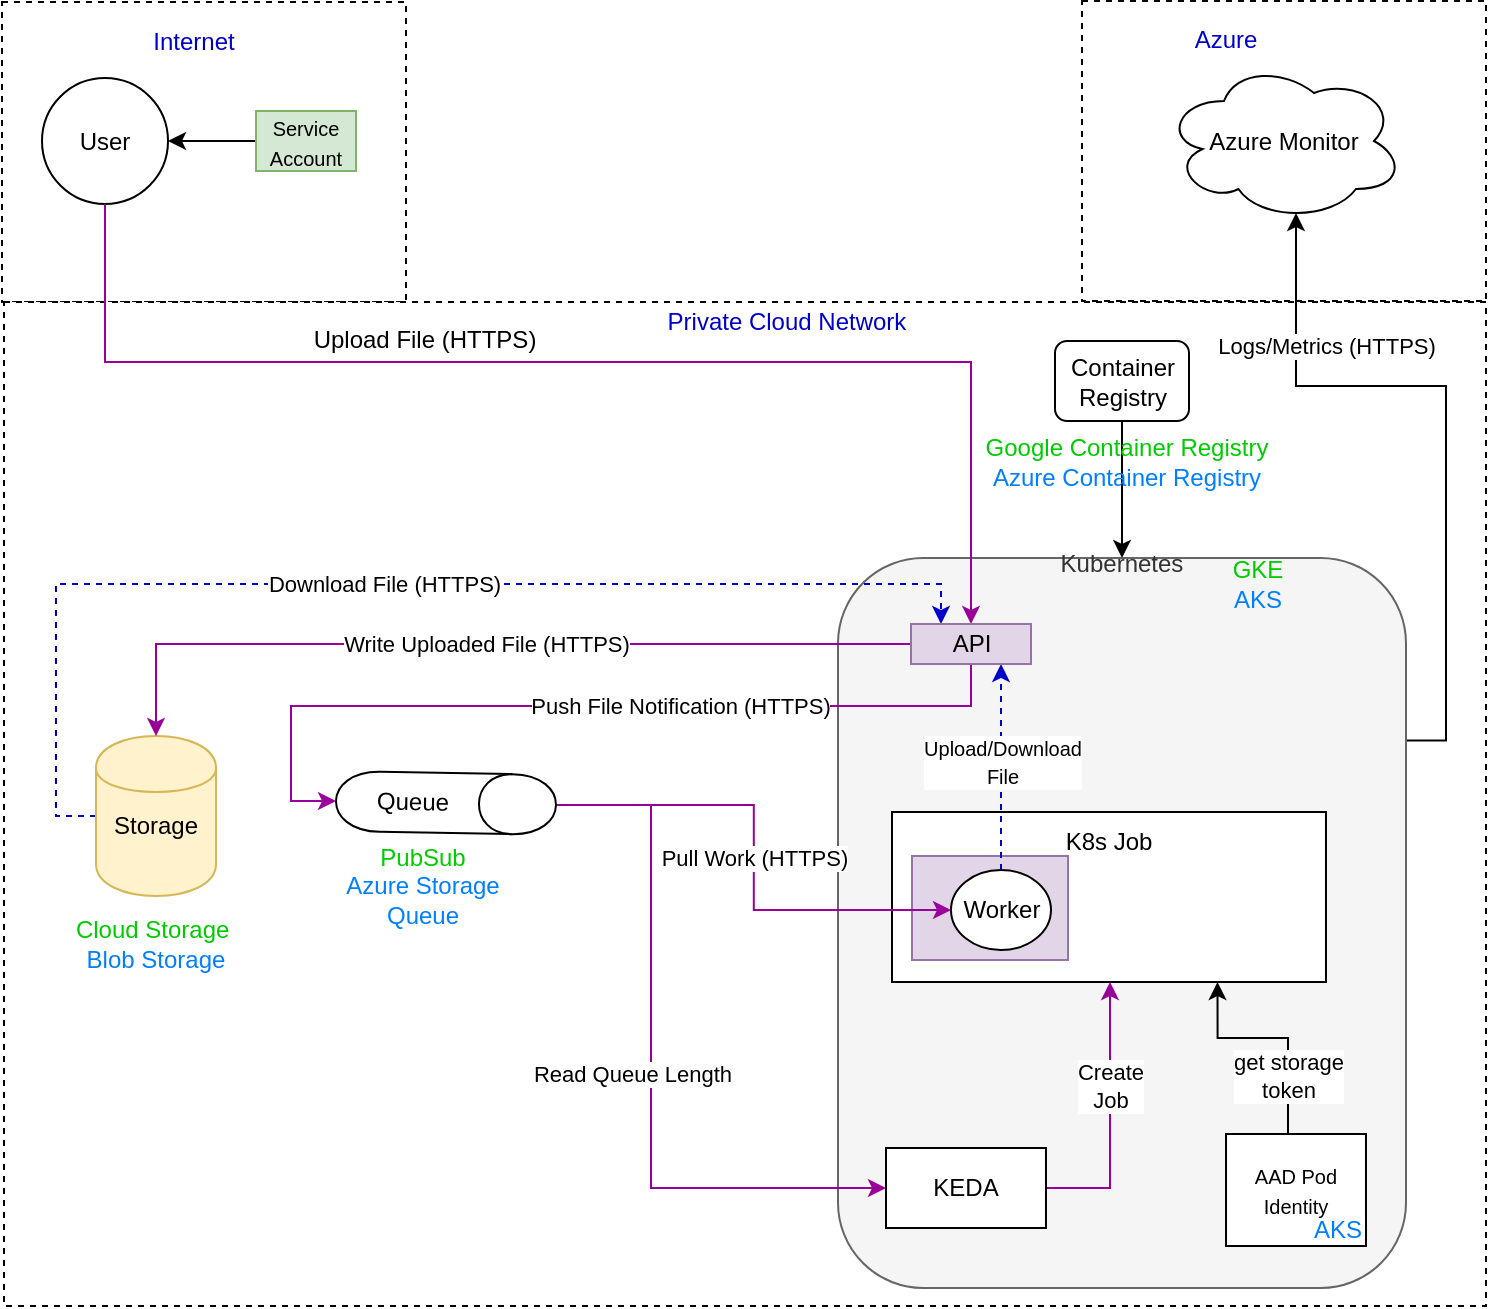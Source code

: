 <mxfile version="11.3.0" type="device" pages="1"><diagram id="Eou4BZsW9Q9KjE_D1cqT" name="Page-1"><mxGraphModel dx="1942" dy="839" grid="1" gridSize="10" guides="1" tooltips="1" connect="1" arrows="1" fold="1" page="1" pageScale="1" pageWidth="850" pageHeight="1100" math="0" shadow="0"><root><mxCell id="0"/><mxCell id="1" parent="0"/><mxCell id="P0syWhzo7_AgOgPJ0Sw0-3" value="" style="rounded=0;whiteSpace=wrap;html=1;dashed=1;" vertex="1" parent="1"><mxGeometry x="-242" y="87.5" width="202" height="150" as="geometry"/></mxCell><mxCell id="0gZyRiX11MoOjf3WMqE5-27" value="" style="rounded=0;whiteSpace=wrap;html=1;dashed=1;" parent="1" vertex="1"><mxGeometry x="-782" y="88" width="202" height="150" as="geometry"/></mxCell><mxCell id="0gZyRiX11MoOjf3WMqE5-21" value="" style="rounded=0;whiteSpace=wrap;html=1;dashed=1;" parent="1" vertex="1"><mxGeometry x="-781" y="238" width="741" height="502" as="geometry"/></mxCell><mxCell id="CMlSY3PGMXbs_az2_jfz-42" value="Logs/Metrics (HTTPS)" style="edgeStyle=orthogonalEdgeStyle;rounded=0;orthogonalLoop=1;jettySize=auto;html=1;exitX=1;exitY=0.25;exitDx=0;exitDy=0;entryX=0.55;entryY=0.95;entryDx=0;entryDy=0;entryPerimeter=0;startArrow=none;startFill=0;endArrow=classic;endFill=1;strokeColor=#000000;" parent="1" source="CMlSY3PGMXbs_az2_jfz-7" target="CMlSY3PGMXbs_az2_jfz-41" edge="1"><mxGeometry x="0.631" y="-15" relative="1" as="geometry"><Array as="points"><mxPoint x="-60" y="457"/><mxPoint x="-60" y="280"/><mxPoint x="-135" y="280"/></Array><mxPoint as="offset"/></mxGeometry></mxCell><mxCell id="CMlSY3PGMXbs_az2_jfz-7" value="Kubernetes&lt;br&gt;&lt;br&gt;&lt;br&gt;&lt;br&gt;&lt;br&gt;&lt;br&gt;&lt;br&gt;&lt;br&gt;&lt;br&gt;&lt;br&gt;&lt;br&gt;&lt;br&gt;&lt;br&gt;&lt;br&gt;&lt;br&gt;&lt;br&gt;&lt;br&gt;&lt;br&gt;&lt;br&gt;&lt;br&gt;&lt;br&gt;&lt;br&gt;&lt;br&gt;&lt;br&gt;&lt;br&gt;&lt;br&gt;" style="rounded=1;whiteSpace=wrap;html=1;fillColor=#f5f5f5;strokeColor=#666666;fontColor=#333333;" parent="1" vertex="1"><mxGeometry x="-364" y="366" width="284" height="365" as="geometry"/></mxCell><mxCell id="CMlSY3PGMXbs_az2_jfz-8" value="K8s Job&lt;br&gt;&lt;br&gt;&lt;br&gt;&lt;br&gt;&lt;br&gt;" style="rounded=0;whiteSpace=wrap;html=1;" parent="1" vertex="1"><mxGeometry x="-337" y="493" width="217" height="85" as="geometry"/></mxCell><mxCell id="CMlSY3PGMXbs_az2_jfz-28" value="" style="rounded=0;whiteSpace=wrap;html=1;fillColor=#e1d5e7;strokeColor=#9673a6;" parent="1" vertex="1"><mxGeometry x="-327" y="515" width="78" height="52" as="geometry"/></mxCell><mxCell id="99ciawXyu_Ncp-6uBQQe-16" value="Download File (HTTPS)" style="edgeStyle=orthogonalEdgeStyle;rounded=0;orthogonalLoop=1;jettySize=auto;html=1;exitX=0;exitY=0.5;exitDx=0;exitDy=0;entryX=0.25;entryY=0;entryDx=0;entryDy=0;strokeColor=#0000CC;dashed=1;" parent="1" source="CMlSY3PGMXbs_az2_jfz-1" target="99ciawXyu_Ncp-6uBQQe-10" edge="1"><mxGeometry relative="1" as="geometry"/></mxCell><mxCell id="CMlSY3PGMXbs_az2_jfz-1" value="Storage&lt;br&gt;&lt;br&gt;" style="shape=cylinder;whiteSpace=wrap;html=1;boundedLbl=1;backgroundOutline=1;fillColor=#fff2cc;strokeColor=#d6b656;" parent="1" vertex="1"><mxGeometry x="-735" y="455" width="60" height="80" as="geometry"/></mxCell><mxCell id="99ciawXyu_Ncp-6uBQQe-15" value="&lt;span style=&quot;font-size: 10px&quot;&gt;Upload/Download &lt;br&gt;File&lt;/span&gt;" style="edgeStyle=orthogonalEdgeStyle;rounded=0;orthogonalLoop=1;jettySize=auto;html=1;exitX=0.5;exitY=0;exitDx=0;exitDy=0;entryX=0.75;entryY=1;entryDx=0;entryDy=0;strokeColor=#0000CC;dashed=1;" parent="1" source="CMlSY3PGMXbs_az2_jfz-9" target="99ciawXyu_Ncp-6uBQQe-10" edge="1"><mxGeometry x="0.061" relative="1" as="geometry"><mxPoint as="offset"/></mxGeometry></mxCell><mxCell id="CMlSY3PGMXbs_az2_jfz-9" value="Worker" style="ellipse;whiteSpace=wrap;html=1;" parent="1" vertex="1"><mxGeometry x="-307.5" y="522" width="50" height="40" as="geometry"/></mxCell><mxCell id="0gZyRiX11MoOjf3WMqE5-30" value="Read Queue Length" style="edgeStyle=orthogonalEdgeStyle;rounded=0;orthogonalLoop=1;jettySize=auto;html=1;exitX=0.5;exitY=0;exitDx=0;exitDy=0;entryX=0;entryY=0.5;entryDx=0;entryDy=0;strokeColor=#990099;" parent="1" source="CMlSY3PGMXbs_az2_jfz-13" target="0gZyRiX11MoOjf3WMqE5-29" edge="1"><mxGeometry x="0.021" y="-10" relative="1" as="geometry"><Array as="points"><mxPoint x="-457.5" y="490"/><mxPoint x="-457.5" y="681"/></Array><mxPoint as="offset"/></mxGeometry></mxCell><mxCell id="99ciawXyu_Ncp-6uBQQe-14" value="Pull Work (HTTPS)" style="edgeStyle=orthogonalEdgeStyle;rounded=0;orthogonalLoop=1;jettySize=auto;html=1;exitX=0.5;exitY=0;exitDx=0;exitDy=0;entryX=0;entryY=0.5;entryDx=0;entryDy=0;strokeColor=#990099;" parent="1" source="CMlSY3PGMXbs_az2_jfz-13" target="CMlSY3PGMXbs_az2_jfz-9" edge="1"><mxGeometry relative="1" as="geometry"/></mxCell><mxCell id="CMlSY3PGMXbs_az2_jfz-13" value="Queue" style="shape=cylinder;whiteSpace=wrap;html=1;boundedLbl=1;backgroundOutline=1;rotation=91;horizontal=0;" parent="1" vertex="1"><mxGeometry x="-575" y="433.5" width="30" height="110" as="geometry"/></mxCell><mxCell id="CMlSY3PGMXbs_az2_jfz-14" value="&lt;font color=&quot;#00cc00&quot;&gt;PubSub&lt;/font&gt;&lt;br&gt;&lt;font color=&quot;#007fff&quot;&gt;Azure Storage Queue&lt;/font&gt;&lt;br&gt;" style="text;html=1;strokeColor=none;fillColor=none;align=center;verticalAlign=middle;whiteSpace=wrap;rounded=0;" parent="1" vertex="1"><mxGeometry x="-629.5" y="519.5" width="115" height="20" as="geometry"/></mxCell><mxCell id="CMlSY3PGMXbs_az2_jfz-20" value="Push File Notification (HTTPS)" style="edgeStyle=orthogonalEdgeStyle;rounded=0;orthogonalLoop=1;jettySize=auto;html=1;entryX=0.5;entryY=1;entryDx=0;entryDy=0;exitX=0.5;exitY=0;exitDx=0;exitDy=0;strokeColor=#990099;" parent="1" source="99ciawXyu_Ncp-6uBQQe-10" target="CMlSY3PGMXbs_az2_jfz-13" edge="1"><mxGeometry x="-0.037" y="30" relative="1" as="geometry"><mxPoint x="-285.5" y="621" as="sourcePoint"/><Array as="points"><mxPoint x="-297.5" y="440"/><mxPoint x="-637.5" y="440"/><mxPoint x="-637.5" y="488"/></Array><mxPoint x="30" y="-30" as="offset"/></mxGeometry></mxCell><mxCell id="CMlSY3PGMXbs_az2_jfz-32" value="&lt;font color=&quot;#00cc00&quot;&gt;Cloud Storage&amp;nbsp;&lt;br&gt;&lt;/font&gt;&lt;font color=&quot;#007fff&quot;&gt;Blob Storage&lt;/font&gt;&lt;br&gt;" style="text;html=1;strokeColor=none;fillColor=none;align=center;verticalAlign=middle;whiteSpace=wrap;rounded=0;" parent="1" vertex="1"><mxGeometry x="-755" y="548.5" width="100" height="20" as="geometry"/></mxCell><mxCell id="CMlSY3PGMXbs_az2_jfz-37" value="User" style="ellipse;whiteSpace=wrap;html=1;aspect=fixed;" parent="1" vertex="1"><mxGeometry x="-762" y="126" width="63" height="63" as="geometry"/></mxCell><mxCell id="CMlSY3PGMXbs_az2_jfz-41" value="Azure Monitor" style="ellipse;shape=cloud;whiteSpace=wrap;html=1;" parent="1" vertex="1"><mxGeometry x="-201" y="117.5" width="120" height="80" as="geometry"/></mxCell><mxCell id="CMlSY3PGMXbs_az2_jfz-43" value="&lt;font color=&quot;#00cc00&quot;&gt;GKE&lt;br&gt;&lt;/font&gt;&lt;font color=&quot;#007fff&quot;&gt;AKS&lt;/font&gt;&lt;br&gt;" style="text;html=1;strokeColor=none;fillColor=none;align=center;verticalAlign=middle;whiteSpace=wrap;rounded=0;" parent="1" vertex="1"><mxGeometry x="-199.5" y="369" width="90" height="20" as="geometry"/></mxCell><mxCell id="0gZyRiX11MoOjf3WMqE5-8" style="edgeStyle=orthogonalEdgeStyle;rounded=0;orthogonalLoop=1;jettySize=auto;html=1;exitX=0;exitY=0.5;exitDx=0;exitDy=0;entryX=1;entryY=0.5;entryDx=0;entryDy=0;" parent="1" source="0gZyRiX11MoOjf3WMqE5-7" target="CMlSY3PGMXbs_az2_jfz-37" edge="1"><mxGeometry relative="1" as="geometry"><mxPoint x="-782.534" y="112.397" as="sourcePoint"/></mxGeometry></mxCell><mxCell id="0gZyRiX11MoOjf3WMqE5-7" value="&lt;font style=&quot;font-size: 10px&quot;&gt;Service Account&lt;/font&gt;" style="rounded=0;whiteSpace=wrap;html=1;fillColor=#d5e8d4;strokeColor=#82b366;" parent="1" vertex="1"><mxGeometry x="-655" y="142.5" width="50" height="30" as="geometry"/></mxCell><mxCell id="0gZyRiX11MoOjf3WMqE5-22" value="&lt;font color=&quot;#0000cc&quot;&gt;Private Cloud Network&lt;/font&gt;" style="text;html=1;strokeColor=none;fillColor=none;align=center;verticalAlign=middle;whiteSpace=wrap;rounded=0;dashed=1;" parent="1" vertex="1"><mxGeometry x="-457" y="237.5" width="135" height="20" as="geometry"/></mxCell><mxCell id="0gZyRiX11MoOjf3WMqE5-28" value="&lt;font color=&quot;#0000cc&quot;&gt;Internet&lt;/font&gt;" style="text;html=1;strokeColor=none;fillColor=none;align=center;verticalAlign=middle;whiteSpace=wrap;rounded=0;dashed=1;" parent="1" vertex="1"><mxGeometry x="-760" y="97.5" width="148" height="20" as="geometry"/></mxCell><mxCell id="0gZyRiX11MoOjf3WMqE5-32" value="Create&lt;br&gt;Job" style="edgeStyle=orthogonalEdgeStyle;rounded=0;orthogonalLoop=1;jettySize=auto;html=1;exitX=1;exitY=0.5;exitDx=0;exitDy=0;strokeColor=#990099;" parent="1" source="0gZyRiX11MoOjf3WMqE5-29" target="CMlSY3PGMXbs_az2_jfz-8" edge="1"><mxGeometry x="0.232" relative="1" as="geometry"><mxPoint x="-170" y="681" as="targetPoint"/><Array as="points"><mxPoint x="-228" y="681"/></Array><mxPoint as="offset"/></mxGeometry></mxCell><mxCell id="0gZyRiX11MoOjf3WMqE5-29" value="KEDA" style="rounded=0;whiteSpace=wrap;html=1;" parent="1" vertex="1"><mxGeometry x="-340" y="661" width="80" height="40" as="geometry"/></mxCell><mxCell id="99ciawXyu_Ncp-6uBQQe-7" style="edgeStyle=orthogonalEdgeStyle;rounded=0;orthogonalLoop=1;jettySize=auto;html=1;entryX=0.5;entryY=0;entryDx=0;entryDy=0;exitX=0.5;exitY=1;exitDx=0;exitDy=0;strokeColor=#990099;" parent="1" source="CMlSY3PGMXbs_az2_jfz-37" target="99ciawXyu_Ncp-6uBQQe-10" edge="1"><mxGeometry relative="1" as="geometry"><mxPoint x="-819.5" y="327.5" as="targetPoint"/><Array as="points"><mxPoint x="-730" y="268"/><mxPoint x="-297" y="268"/></Array><mxPoint x="-735" y="218" as="sourcePoint"/></mxGeometry></mxCell><mxCell id="99ciawXyu_Ncp-6uBQQe-9" value="&lt;span&gt;Upload File (HTTPS)&lt;/span&gt;" style="text;html=1;resizable=0;points=[];align=center;verticalAlign=middle;labelBackgroundColor=#ffffff;" parent="99ciawXyu_Ncp-6uBQQe-7" vertex="1" connectable="0"><mxGeometry x="-0.27" y="11" relative="1" as="geometry"><mxPoint x="4" as="offset"/></mxGeometry></mxCell><mxCell id="99ciawXyu_Ncp-6uBQQe-13" value="Write Uploaded File (HTTPS)" style="edgeStyle=orthogonalEdgeStyle;rounded=0;orthogonalLoop=1;jettySize=auto;html=1;exitX=0;exitY=0.5;exitDx=0;exitDy=0;entryX=0.5;entryY=0;entryDx=0;entryDy=0;strokeColor=#990099;" parent="1" source="99ciawXyu_Ncp-6uBQQe-10" target="CMlSY3PGMXbs_az2_jfz-1" edge="1"><mxGeometry relative="1" as="geometry"><Array as="points"><mxPoint x="-705.5" y="409"/></Array></mxGeometry></mxCell><mxCell id="99ciawXyu_Ncp-6uBQQe-10" value="API" style="rounded=0;whiteSpace=wrap;html=1;fillColor=#e1d5e7;strokeColor=#9673a6;" parent="1" vertex="1"><mxGeometry x="-327.5" y="399" width="60" height="20" as="geometry"/></mxCell><mxCell id="lGS4Vsl6xAx_C7rrUxq4-2" style="edgeStyle=orthogonalEdgeStyle;rounded=0;orthogonalLoop=1;jettySize=auto;html=1;exitX=0.5;exitY=1;exitDx=0;exitDy=0;entryX=0.5;entryY=0;entryDx=0;entryDy=0;" parent="1" source="lGS4Vsl6xAx_C7rrUxq4-1" target="CMlSY3PGMXbs_az2_jfz-7" edge="1"><mxGeometry relative="1" as="geometry"/></mxCell><mxCell id="lGS4Vsl6xAx_C7rrUxq4-1" value="&lt;span style=&quot;white-space: normal&quot;&gt;Container Registry&lt;/span&gt;" style="rounded=1;whiteSpace=wrap;html=1;" parent="1" vertex="1"><mxGeometry x="-255.5" y="257.5" width="67" height="40" as="geometry"/></mxCell><mxCell id="lGS4Vsl6xAx_C7rrUxq4-3" value="&lt;font color=&quot;#00cc00&quot;&gt;Google Container Registry&lt;br&gt;&lt;/font&gt;&lt;font color=&quot;#007fff&quot;&gt;Azure Container Registry&lt;/font&gt;" style="text;html=1;strokeColor=none;fillColor=none;align=center;verticalAlign=middle;whiteSpace=wrap;rounded=0;" parent="1" vertex="1"><mxGeometry x="-322" y="307.5" width="205" height="20" as="geometry"/></mxCell><mxCell id="2i7VcaFWKkxUEWXBdqgK-3" value="get storage&lt;br&gt;token" style="edgeStyle=orthogonalEdgeStyle;rounded=0;orthogonalLoop=1;jettySize=auto;html=1;exitX=0.75;exitY=1;exitDx=0;exitDy=0;entryX=0.5;entryY=0;entryDx=0;entryDy=0;startArrow=classic;startFill=1;endArrow=none;endFill=0;" parent="1" source="CMlSY3PGMXbs_az2_jfz-8" target="2i7VcaFWKkxUEWXBdqgK-4" edge="1"><mxGeometry x="0.429" relative="1" as="geometry"><mxPoint as="offset"/><mxPoint x="-43" y="508.5" as="sourcePoint"/><Array as="points"><mxPoint x="-174" y="606"/><mxPoint x="-139" y="606"/></Array></mxGeometry></mxCell><mxCell id="2i7VcaFWKkxUEWXBdqgK-4" value="&lt;font style=&quot;font-size: 10px&quot;&gt;AAD Pod Identity&lt;/font&gt;" style="rounded=0;whiteSpace=wrap;html=1;" parent="1" vertex="1"><mxGeometry x="-170" y="654" width="70" height="56" as="geometry"/></mxCell><mxCell id="2i7VcaFWKkxUEWXBdqgK-5" value="&lt;font color=&quot;#007fff&quot;&gt;AKS&lt;/font&gt;" style="text;html=1;strokeColor=none;fillColor=none;align=center;verticalAlign=middle;whiteSpace=wrap;rounded=0;" parent="1" vertex="1"><mxGeometry x="-159" y="692" width="90" height="20" as="geometry"/></mxCell><mxCell id="P0syWhzo7_AgOgPJ0Sw0-4" value="&lt;font color=&quot;#0000cc&quot;&gt;Azure&lt;/font&gt;" style="text;html=1;strokeColor=none;fillColor=none;align=center;verticalAlign=middle;whiteSpace=wrap;rounded=0;dashed=1;" vertex="1" parent="1"><mxGeometry x="-244" y="97" width="148" height="20" as="geometry"/></mxCell></root></mxGraphModel></diagram></mxfile>
